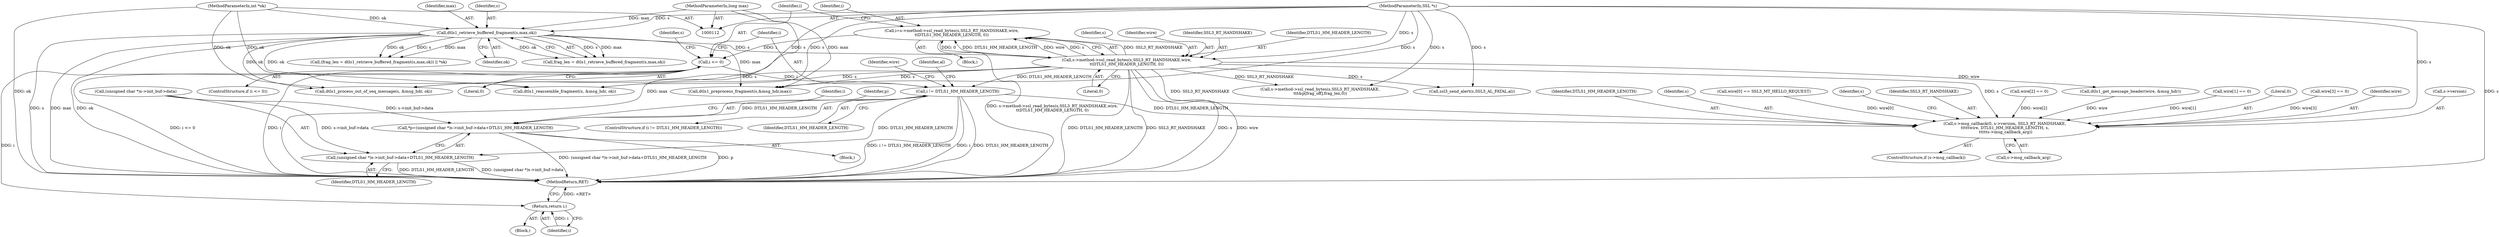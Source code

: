 digraph "0_openssl_d3152655d5319ce883c8e3ac4b99f8de4c59d846@API" {
"1000140" [label="(Call,i=s->method->ssl_read_bytes(s,SSL3_RT_HANDSHAKE,wire,\n\t\tDTLS1_HM_HEADER_LENGTH, 0))"];
"1000142" [label="(Call,s->method->ssl_read_bytes(s,SSL3_RT_HANDSHAKE,wire,\n\t\tDTLS1_HM_HEADER_LENGTH, 0))"];
"1000131" [label="(Call,dtls1_retrieve_buffered_fragment(s,max,ok))"];
"1000113" [label="(MethodParameterIn,SSL *s)"];
"1000116" [label="(MethodParameterIn,long max)"];
"1000117" [label="(MethodParameterIn,int *ok)"];
"1000149" [label="(Call,i <= 0)"];
"1000162" [label="(Return,return i;)"];
"1000165" [label="(Call,i != DTLS1_HM_HEADER_LENGTH)"];
"1000281" [label="(Call,s->msg_callback(0, s->version, SSL3_RT_HANDSHAKE, \n\t\t\t\t\twire, DTLS1_HM_HEADER_LENGTH, s, \n\t\t\t\t\ts->msg_callback_arg))"];
"1000328" [label="(Call,*p=(unsigned char *)s->init_buf->data+DTLS1_HM_HEADER_LENGTH)"];
"1000330" [label="(Call,(unsigned char *)s->init_buf->data+DTLS1_HM_HEADER_LENGTH)"];
"1000283" [label="(Call,s->version)"];
"1000204" [label="(Call,dtls1_process_out_of_seq_message(s, &msg_hdr, ok))"];
"1000143" [label="(Identifier,s)"];
"1000133" [label="(Identifier,max)"];
"1000116" [label="(MethodParameterIn,long max)"];
"1000330" [label="(Call,(unsigned char *)s->init_buf->data+DTLS1_HM_HEADER_LENGTH)"];
"1000177" [label="(Identifier,wire)"];
"1000288" [label="(Identifier,DTLS1_HM_HEADER_LENGTH)"];
"1000338" [label="(Identifier,DTLS1_HM_HEADER_LENGTH)"];
"1000289" [label="(Identifier,s)"];
"1000128" [label="(Call,(frag_len = dtls1_retrieve_buffered_fragment(s,max,ok)) || *ok)"];
"1000329" [label="(Identifier,p)"];
"1000150" [label="(Identifier,i)"];
"1000141" [label="(Identifier,i)"];
"1000277" [label="(ControlStructure,if (s->msg_callback))"];
"1000134" [label="(Identifier,ok)"];
"1000118" [label="(Block,)"];
"1000252" [label="(Call,wire[0] == SSL3_MT_HELLO_REQUEST)"];
"1000295" [label="(Identifier,s)"];
"1000286" [label="(Identifier,SSL3_RT_HANDSHAKE)"];
"1000155" [label="(Identifier,s)"];
"1000166" [label="(Identifier,i)"];
"1000152" [label="(Block,)"];
"1000164" [label="(ControlStructure,if (i != DTLS1_HM_HEADER_LENGTH))"];
"1000140" [label="(Call,i=s->method->ssl_read_bytes(s,SSL3_RT_HANDSHAKE,wire,\n\t\tDTLS1_HM_HEADER_LENGTH, 0))"];
"1000142" [label="(Call,s->method->ssl_read_bytes(s,SSL3_RT_HANDSHAKE,wire,\n\t\tDTLS1_HM_HEADER_LENGTH, 0))"];
"1000162" [label="(Return,return i;)"];
"1000266" [label="(Call,wire[2] == 0)"];
"1000145" [label="(Identifier,wire)"];
"1000129" [label="(Call,frag_len = dtls1_retrieve_buffered_fragment(s,max,ok))"];
"1000311" [label="(Call,dtls1_preprocess_fragment(s,&msg_hdr,max))"];
"1000341" [label="(Call,s->method->ssl_read_bytes(s,SSL3_RT_HANDSHAKE,\n\t\t\t&p[frag_off],frag_len,0))"];
"1000144" [label="(Identifier,SSL3_RT_HANDSHAKE)"];
"1000281" [label="(Call,s->msg_callback(0, s->version, SSL3_RT_HANDSHAKE, \n\t\t\t\t\twire, DTLS1_HM_HEADER_LENGTH, s, \n\t\t\t\t\ts->msg_callback_arg))"];
"1000117" [label="(MethodParameterIn,int *ok)"];
"1000328" [label="(Call,*p=(unsigned char *)s->init_buf->data+DTLS1_HM_HEADER_LENGTH)"];
"1000176" [label="(Call,dtls1_get_message_header(wire, &msg_hdr))"];
"1000170" [label="(Identifier,al)"];
"1000146" [label="(Identifier,DTLS1_HM_HEADER_LENGTH)"];
"1000290" [label="(Call,s->msg_callback_arg)"];
"1000231" [label="(Call,dtls1_reassemble_fragment(s, &msg_hdr, ok))"];
"1000260" [label="(Call,wire[1] == 0)"];
"1000326" [label="(Block,)"];
"1000282" [label="(Literal,0)"];
"1000331" [label="(Call,(unsigned char *)s->init_buf->data)"];
"1000148" [label="(ControlStructure,if (i <= 0))"];
"1000271" [label="(Call,wire[3] == 0)"];
"1000149" [label="(Call,i <= 0)"];
"1000113" [label="(MethodParameterIn,SSL *s)"];
"1000163" [label="(Identifier,i)"];
"1000287" [label="(Identifier,wire)"];
"1000132" [label="(Identifier,s)"];
"1000412" [label="(MethodReturn,RET)"];
"1000340" [label="(Identifier,i)"];
"1000396" [label="(Call,ssl3_send_alert(s,SSL3_AL_FATAL,al))"];
"1000147" [label="(Literal,0)"];
"1000131" [label="(Call,dtls1_retrieve_buffered_fragment(s,max,ok))"];
"1000167" [label="(Identifier,DTLS1_HM_HEADER_LENGTH)"];
"1000151" [label="(Literal,0)"];
"1000165" [label="(Call,i != DTLS1_HM_HEADER_LENGTH)"];
"1000140" -> "1000118"  [label="AST: "];
"1000140" -> "1000142"  [label="CFG: "];
"1000141" -> "1000140"  [label="AST: "];
"1000142" -> "1000140"  [label="AST: "];
"1000150" -> "1000140"  [label="CFG: "];
"1000140" -> "1000412"  [label="DDG: s->method->ssl_read_bytes(s,SSL3_RT_HANDSHAKE,wire,\n\t\tDTLS1_HM_HEADER_LENGTH, 0)"];
"1000142" -> "1000140"  [label="DDG: SSL3_RT_HANDSHAKE"];
"1000142" -> "1000140"  [label="DDG: 0"];
"1000142" -> "1000140"  [label="DDG: DTLS1_HM_HEADER_LENGTH"];
"1000142" -> "1000140"  [label="DDG: wire"];
"1000142" -> "1000140"  [label="DDG: s"];
"1000140" -> "1000149"  [label="DDG: i"];
"1000142" -> "1000147"  [label="CFG: "];
"1000143" -> "1000142"  [label="AST: "];
"1000144" -> "1000142"  [label="AST: "];
"1000145" -> "1000142"  [label="AST: "];
"1000146" -> "1000142"  [label="AST: "];
"1000147" -> "1000142"  [label="AST: "];
"1000142" -> "1000412"  [label="DDG: DTLS1_HM_HEADER_LENGTH"];
"1000142" -> "1000412"  [label="DDG: SSL3_RT_HANDSHAKE"];
"1000142" -> "1000412"  [label="DDG: s"];
"1000142" -> "1000412"  [label="DDG: wire"];
"1000131" -> "1000142"  [label="DDG: s"];
"1000113" -> "1000142"  [label="DDG: s"];
"1000142" -> "1000165"  [label="DDG: DTLS1_HM_HEADER_LENGTH"];
"1000142" -> "1000176"  [label="DDG: wire"];
"1000142" -> "1000204"  [label="DDG: s"];
"1000142" -> "1000231"  [label="DDG: s"];
"1000142" -> "1000281"  [label="DDG: SSL3_RT_HANDSHAKE"];
"1000142" -> "1000281"  [label="DDG: s"];
"1000142" -> "1000311"  [label="DDG: s"];
"1000142" -> "1000341"  [label="DDG: SSL3_RT_HANDSHAKE"];
"1000142" -> "1000396"  [label="DDG: s"];
"1000131" -> "1000129"  [label="AST: "];
"1000131" -> "1000134"  [label="CFG: "];
"1000132" -> "1000131"  [label="AST: "];
"1000133" -> "1000131"  [label="AST: "];
"1000134" -> "1000131"  [label="AST: "];
"1000129" -> "1000131"  [label="CFG: "];
"1000131" -> "1000412"  [label="DDG: s"];
"1000131" -> "1000412"  [label="DDG: ok"];
"1000131" -> "1000412"  [label="DDG: max"];
"1000131" -> "1000128"  [label="DDG: s"];
"1000131" -> "1000128"  [label="DDG: max"];
"1000131" -> "1000128"  [label="DDG: ok"];
"1000131" -> "1000129"  [label="DDG: s"];
"1000131" -> "1000129"  [label="DDG: max"];
"1000131" -> "1000129"  [label="DDG: ok"];
"1000113" -> "1000131"  [label="DDG: s"];
"1000116" -> "1000131"  [label="DDG: max"];
"1000117" -> "1000131"  [label="DDG: ok"];
"1000131" -> "1000204"  [label="DDG: ok"];
"1000131" -> "1000231"  [label="DDG: ok"];
"1000131" -> "1000311"  [label="DDG: max"];
"1000113" -> "1000112"  [label="AST: "];
"1000113" -> "1000412"  [label="DDG: s"];
"1000113" -> "1000204"  [label="DDG: s"];
"1000113" -> "1000231"  [label="DDG: s"];
"1000113" -> "1000281"  [label="DDG: s"];
"1000113" -> "1000311"  [label="DDG: s"];
"1000113" -> "1000341"  [label="DDG: s"];
"1000113" -> "1000396"  [label="DDG: s"];
"1000116" -> "1000112"  [label="AST: "];
"1000116" -> "1000412"  [label="DDG: max"];
"1000116" -> "1000311"  [label="DDG: max"];
"1000117" -> "1000112"  [label="AST: "];
"1000117" -> "1000412"  [label="DDG: ok"];
"1000117" -> "1000204"  [label="DDG: ok"];
"1000117" -> "1000231"  [label="DDG: ok"];
"1000149" -> "1000148"  [label="AST: "];
"1000149" -> "1000151"  [label="CFG: "];
"1000150" -> "1000149"  [label="AST: "];
"1000151" -> "1000149"  [label="AST: "];
"1000155" -> "1000149"  [label="CFG: "];
"1000166" -> "1000149"  [label="CFG: "];
"1000149" -> "1000412"  [label="DDG: i <= 0"];
"1000149" -> "1000412"  [label="DDG: i"];
"1000149" -> "1000162"  [label="DDG: i"];
"1000149" -> "1000165"  [label="DDG: i"];
"1000162" -> "1000152"  [label="AST: "];
"1000162" -> "1000163"  [label="CFG: "];
"1000163" -> "1000162"  [label="AST: "];
"1000412" -> "1000162"  [label="CFG: "];
"1000162" -> "1000412"  [label="DDG: <RET>"];
"1000163" -> "1000162"  [label="DDG: i"];
"1000165" -> "1000164"  [label="AST: "];
"1000165" -> "1000167"  [label="CFG: "];
"1000166" -> "1000165"  [label="AST: "];
"1000167" -> "1000165"  [label="AST: "];
"1000170" -> "1000165"  [label="CFG: "];
"1000177" -> "1000165"  [label="CFG: "];
"1000165" -> "1000412"  [label="DDG: i"];
"1000165" -> "1000412"  [label="DDG: DTLS1_HM_HEADER_LENGTH"];
"1000165" -> "1000412"  [label="DDG: i != DTLS1_HM_HEADER_LENGTH"];
"1000165" -> "1000281"  [label="DDG: DTLS1_HM_HEADER_LENGTH"];
"1000165" -> "1000328"  [label="DDG: DTLS1_HM_HEADER_LENGTH"];
"1000165" -> "1000330"  [label="DDG: DTLS1_HM_HEADER_LENGTH"];
"1000281" -> "1000277"  [label="AST: "];
"1000281" -> "1000290"  [label="CFG: "];
"1000282" -> "1000281"  [label="AST: "];
"1000283" -> "1000281"  [label="AST: "];
"1000286" -> "1000281"  [label="AST: "];
"1000287" -> "1000281"  [label="AST: "];
"1000288" -> "1000281"  [label="AST: "];
"1000289" -> "1000281"  [label="AST: "];
"1000290" -> "1000281"  [label="AST: "];
"1000295" -> "1000281"  [label="CFG: "];
"1000252" -> "1000281"  [label="DDG: wire[0]"];
"1000266" -> "1000281"  [label="DDG: wire[2]"];
"1000176" -> "1000281"  [label="DDG: wire"];
"1000260" -> "1000281"  [label="DDG: wire[1]"];
"1000271" -> "1000281"  [label="DDG: wire[3]"];
"1000328" -> "1000326"  [label="AST: "];
"1000328" -> "1000330"  [label="CFG: "];
"1000329" -> "1000328"  [label="AST: "];
"1000330" -> "1000328"  [label="AST: "];
"1000340" -> "1000328"  [label="CFG: "];
"1000328" -> "1000412"  [label="DDG: p"];
"1000328" -> "1000412"  [label="DDG: (unsigned char *)s->init_buf->data+DTLS1_HM_HEADER_LENGTH"];
"1000331" -> "1000328"  [label="DDG: s->init_buf->data"];
"1000330" -> "1000338"  [label="CFG: "];
"1000331" -> "1000330"  [label="AST: "];
"1000338" -> "1000330"  [label="AST: "];
"1000330" -> "1000412"  [label="DDG: (unsigned char *)s->init_buf->data"];
"1000330" -> "1000412"  [label="DDG: DTLS1_HM_HEADER_LENGTH"];
"1000331" -> "1000330"  [label="DDG: s->init_buf->data"];
}
